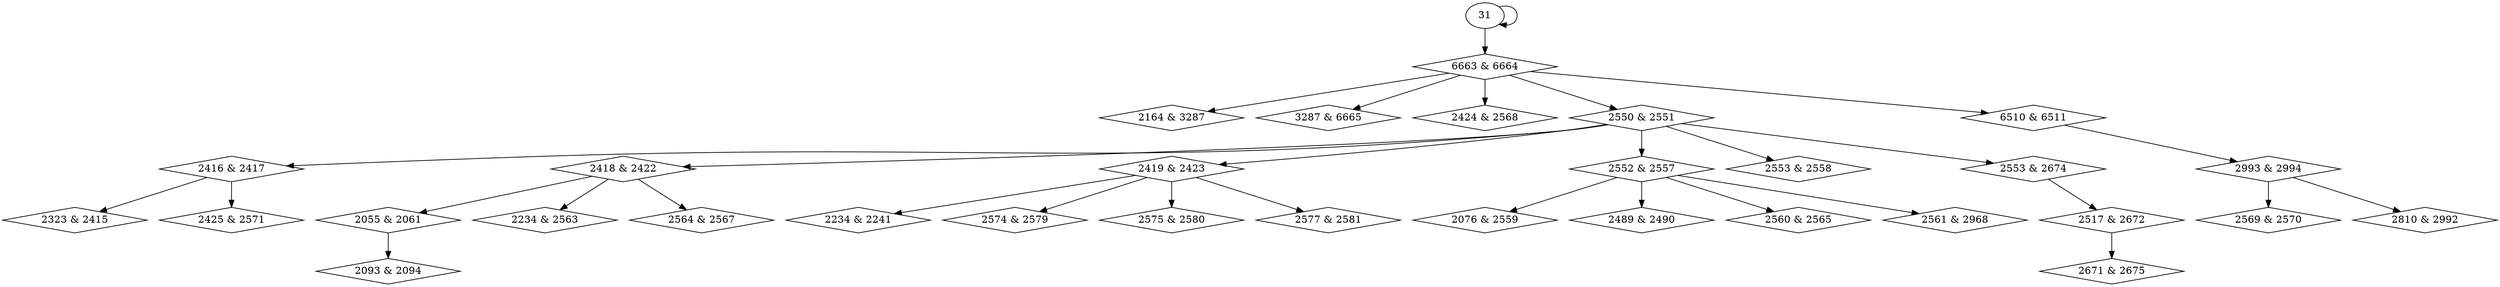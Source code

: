 digraph {
0 [label = "2055 & 2061", shape = diamond];
1 [label = "2076 & 2559", shape = diamond];
2 [label = "2093 & 2094", shape = diamond];
3 [label = "2164 & 3287", shape = diamond];
4 [label = "3287 & 6665", shape = diamond];
5 [label = "2234 & 2241", shape = diamond];
6 [label = "2234 & 2563", shape = diamond];
7 [label = "2323 & 2415", shape = diamond];
8 [label = "2416 & 2417", shape = diamond];
9 [label = "2418 & 2422", shape = diamond];
10 [label = "2419 & 2423", shape = diamond];
11 [label = "2424 & 2568", shape = diamond];
12 [label = "2425 & 2571", shape = diamond];
13 [label = "2489 & 2490", shape = diamond];
14 [label = "2517 & 2672", shape = diamond];
15 [label = "2550 & 2551", shape = diamond];
16 [label = "2552 & 2557", shape = diamond];
17 [label = "2553 & 2558", shape = diamond];
18 [label = "2553 & 2674", shape = diamond];
19 [label = "2560 & 2565", shape = diamond];
20 [label = "2561 & 2968", shape = diamond];
21 [label = "2564 & 2567", shape = diamond];
22 [label = "2569 & 2570", shape = diamond];
23 [label = "2574 & 2579", shape = diamond];
24 [label = "2575 & 2580", shape = diamond];
25 [label = "2577 & 2581", shape = diamond];
26 [label = "2671 & 2675", shape = diamond];
27 [label = "2810 & 2992", shape = diamond];
28 [label = "2993 & 2994", shape = diamond];
29 [label = "6510 & 6511", shape = diamond];
30 [label = "6663 & 6664", shape = diamond];
9 -> 0;
16 -> 1;
0 -> 2;
30 -> 3;
30 -> 4;
10 -> 5;
9 -> 6;
8 -> 7;
15 -> 8;
15 -> 9;
15 -> 10;
30 -> 11;
8 -> 12;
16 -> 13;
18 -> 14;
30 -> 15;
15 -> 16;
15 -> 17;
15 -> 18;
16 -> 19;
16 -> 20;
9 -> 21;
28 -> 22;
10 -> 23;
10 -> 24;
10 -> 25;
14 -> 26;
28 -> 27;
29 -> 28;
30 -> 29;
31 -> 30;
31 -> 31;
}
